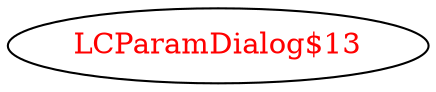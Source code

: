 digraph dependencyGraph {
 concentrate=true;
 ranksep="2.0";
 rankdir="LR"; 
 splines="ortho";
"LCParamDialog$13" [fontcolor="red"];
}